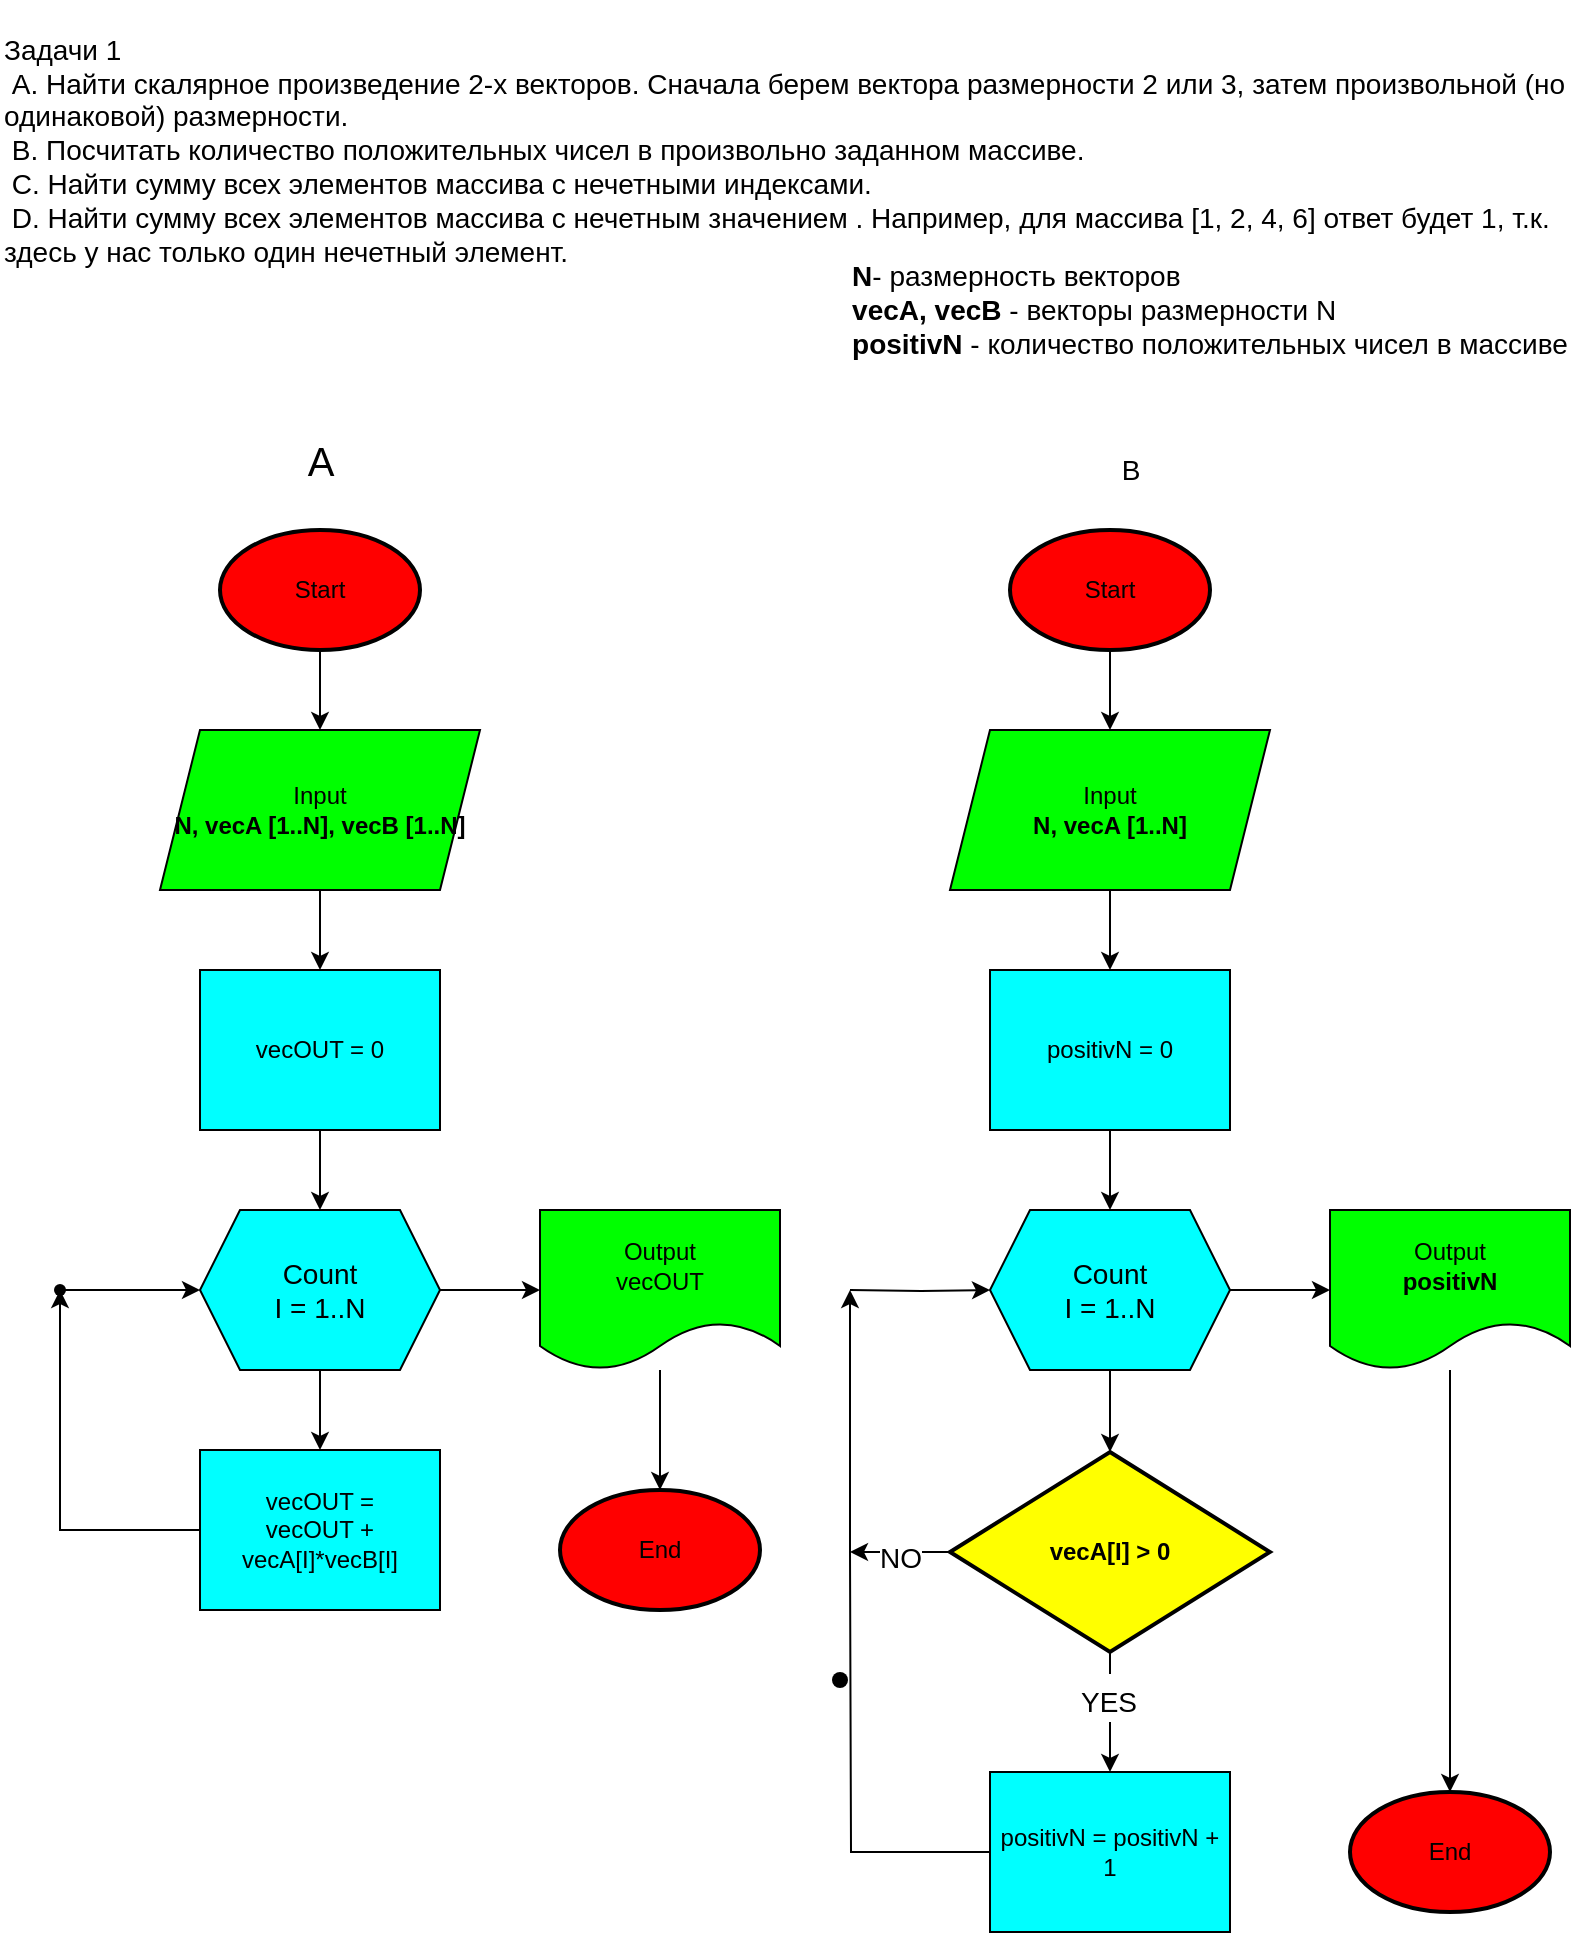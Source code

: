 <mxfile version="20.2.2" type="github">
  <diagram id="C5RBs43oDa-KdzZeNtuy" name="Page-1">
    <mxGraphModel dx="1695" dy="955" grid="1" gridSize="10" guides="1" tooltips="1" connect="1" arrows="1" fold="1" page="1" pageScale="1" pageWidth="827" pageHeight="1169" math="0" shadow="0">
      <root>
        <mxCell id="WIyWlLk6GJQsqaUBKTNV-0" />
        <mxCell id="WIyWlLk6GJQsqaUBKTNV-1" parent="WIyWlLk6GJQsqaUBKTNV-0" />
        <mxCell id="s0az6aumU0_sVPZmCAAS-11" value="" style="edgeStyle=orthogonalEdgeStyle;rounded=0;orthogonalLoop=1;jettySize=auto;html=1;fontFamily=Helvetica;fontSize=14;" edge="1" parent="WIyWlLk6GJQsqaUBKTNV-1" source="bkmcW2qwPOxSgzUlpzTJ-0" target="VKYqEhsGUvJdusKVCXXP-2">
          <mxGeometry relative="1" as="geometry" />
        </mxCell>
        <mxCell id="bkmcW2qwPOxSgzUlpzTJ-0" value="Start" style="strokeWidth=2;html=1;shape=mxgraph.flowchart.start_1;whiteSpace=wrap;fillColor=#FF0000;" parent="WIyWlLk6GJQsqaUBKTNV-1" vertex="1">
          <mxGeometry x="120" y="275" width="100" height="60" as="geometry" />
        </mxCell>
        <mxCell id="s0az6aumU0_sVPZmCAAS-13" value="" style="edgeStyle=orthogonalEdgeStyle;rounded=0;orthogonalLoop=1;jettySize=auto;html=1;fontFamily=Helvetica;fontSize=14;" edge="1" parent="WIyWlLk6GJQsqaUBKTNV-1" source="bkmcW2qwPOxSgzUlpzTJ-5" target="s0az6aumU0_sVPZmCAAS-9">
          <mxGeometry relative="1" as="geometry" />
        </mxCell>
        <mxCell id="bkmcW2qwPOxSgzUlpzTJ-5" value="&lt;div&gt;vecOUT = 0&lt;br&gt;&lt;/div&gt;" style="rounded=0;whiteSpace=wrap;html=1;fillColor=#00FFFF;" parent="WIyWlLk6GJQsqaUBKTNV-1" vertex="1">
          <mxGeometry x="110" y="495" width="120" height="80" as="geometry" />
        </mxCell>
        <mxCell id="bkmcW2qwPOxSgzUlpzTJ-13" value="End" style="strokeWidth=2;html=1;shape=mxgraph.flowchart.start_1;whiteSpace=wrap;fillColor=#FF0000;" parent="WIyWlLk6GJQsqaUBKTNV-1" vertex="1">
          <mxGeometry x="290" y="755" width="100" height="60" as="geometry" />
        </mxCell>
        <mxCell id="VKYqEhsGUvJdusKVCXXP-0" value="&lt;div style=&quot;font-size: 14px;&quot; align=&quot;justify&quot;&gt;&lt;b&gt;N&lt;/b&gt;- размерность векторов&lt;br style=&quot;font-size: 14px;&quot;&gt;&lt;b&gt;vecA, vecB &lt;/b&gt;- векторы размерности N&lt;/div&gt;&lt;div style=&quot;font-size: 14px;&quot; align=&quot;justify&quot;&gt;&lt;b&gt;positivN &lt;/b&gt;- количество положительных чисел в массиве&lt;br&gt;&lt;/div&gt;" style="text;html=1;strokeColor=none;fillColor=none;align=center;verticalAlign=middle;whiteSpace=wrap;rounded=0;fontFamily=Helvetica;fontSize=14;" parent="WIyWlLk6GJQsqaUBKTNV-1" vertex="1">
          <mxGeometry x="430" y="140" width="370" height="50" as="geometry" />
        </mxCell>
        <mxCell id="s0az6aumU0_sVPZmCAAS-12" value="" style="edgeStyle=orthogonalEdgeStyle;rounded=0;orthogonalLoop=1;jettySize=auto;html=1;fontFamily=Helvetica;fontSize=14;" edge="1" parent="WIyWlLk6GJQsqaUBKTNV-1" source="VKYqEhsGUvJdusKVCXXP-2" target="bkmcW2qwPOxSgzUlpzTJ-5">
          <mxGeometry relative="1" as="geometry" />
        </mxCell>
        <mxCell id="VKYqEhsGUvJdusKVCXXP-2" value="&lt;div&gt;Input&lt;/div&gt;&lt;div&gt;&lt;b&gt;N, vecA [1..N], vecB [1..N]&lt;/b&gt;&lt;b&gt;&lt;br&gt;&lt;/b&gt;&lt;/div&gt;" style="shape=parallelogram;perimeter=parallelogramPerimeter;whiteSpace=wrap;html=1;fixedSize=1;fillColor=#00FF00;" parent="WIyWlLk6GJQsqaUBKTNV-1" vertex="1">
          <mxGeometry x="90" y="375" width="160" height="80" as="geometry" />
        </mxCell>
        <mxCell id="s0az6aumU0_sVPZmCAAS-39" value="" style="edgeStyle=orthogonalEdgeStyle;rounded=0;orthogonalLoop=1;jettySize=auto;html=1;fontFamily=Helvetica;fontSize=20;" edge="1" parent="WIyWlLk6GJQsqaUBKTNV-1" source="VKYqEhsGUvJdusKVCXXP-14" target="s0az6aumU0_sVPZmCAAS-34">
          <mxGeometry relative="1" as="geometry" />
        </mxCell>
        <mxCell id="s0az6aumU0_sVPZmCAAS-40" value="&lt;font style=&quot;font-size: 14px;&quot;&gt;YES&lt;/font&gt;" style="edgeLabel;html=1;align=center;verticalAlign=middle;resizable=0;points=[];fontSize=20;fontFamily=Helvetica;" vertex="1" connectable="0" parent="s0az6aumU0_sVPZmCAAS-39">
          <mxGeometry x="-0.281" y="-1" relative="1" as="geometry">
            <mxPoint as="offset" />
          </mxGeometry>
        </mxCell>
        <mxCell id="s0az6aumU0_sVPZmCAAS-42" value="&lt;font style=&quot;font-size: 14px;&quot;&gt;NO&lt;/font&gt;" style="edgeStyle=orthogonalEdgeStyle;rounded=0;orthogonalLoop=1;jettySize=auto;html=1;fontFamily=Helvetica;fontSize=20;" edge="1" parent="WIyWlLk6GJQsqaUBKTNV-1" source="VKYqEhsGUvJdusKVCXXP-14">
          <mxGeometry relative="1" as="geometry">
            <mxPoint x="435" y="786" as="targetPoint" />
          </mxGeometry>
        </mxCell>
        <mxCell id="VKYqEhsGUvJdusKVCXXP-14" value="&lt;b&gt;vecA[I] &amp;gt; 0&lt;br&gt;&lt;/b&gt;" style="strokeWidth=2;html=1;shape=mxgraph.flowchart.decision;whiteSpace=wrap;labelBackgroundColor=none;fontColor=default;fillColor=#FFFF00;" parent="WIyWlLk6GJQsqaUBKTNV-1" vertex="1">
          <mxGeometry x="485" y="736" width="160" height="100" as="geometry" />
        </mxCell>
        <mxCell id="s0az6aumU0_sVPZmCAAS-19" value="" style="edgeStyle=orthogonalEdgeStyle;rounded=0;orthogonalLoop=1;jettySize=auto;html=1;fontFamily=Helvetica;fontSize=14;" edge="1" parent="WIyWlLk6GJQsqaUBKTNV-1" source="VKYqEhsGUvJdusKVCXXP-15" target="bkmcW2qwPOxSgzUlpzTJ-13">
          <mxGeometry relative="1" as="geometry" />
        </mxCell>
        <mxCell id="VKYqEhsGUvJdusKVCXXP-15" value="&lt;div&gt;Output&lt;/div&gt;&lt;div&gt;vecOUT&lt;br&gt;&lt;/div&gt;" style="shape=document;whiteSpace=wrap;html=1;boundedLbl=1;fillColor=#00FF00;" parent="WIyWlLk6GJQsqaUBKTNV-1" vertex="1">
          <mxGeometry x="280" y="615" width="120" height="80" as="geometry" />
        </mxCell>
        <mxCell id="s0az6aumU0_sVPZmCAAS-1" value="&lt;font face=&quot;Helvetica&quot;&gt;Задачи 1&lt;br&gt;&lt;span style=&quot;white-space: pre;&quot;&gt;	&lt;/span&gt;A. Найти скалярное произведение 2-х векторов. Сначала берем вектора размерности 2 или 3, затем произвольной (но одинаковой) размерности.&lt;br&gt;&lt;span style=&quot;white-space: pre;&quot;&gt;	&lt;/span&gt;B. Посчитать количество положительных чисел в произвольно заданном массиве.&lt;br&gt;&lt;span style=&quot;white-space: pre;&quot;&gt;	&lt;/span&gt;C. Найти сумму всех элементов массива с нечетными индексами.&lt;br&gt;&lt;span style=&quot;white-space: pre;&quot;&gt;	&lt;/span&gt;D. Найти сумму всех элементов массива с нечетным значением . Например, для массива [1, 2, 4, 6] ответ будет 1, т.к. здесь у нас только один нечетный элемент.&lt;/font&gt;" style="text;html=1;strokeColor=none;fillColor=none;align=left;verticalAlign=middle;whiteSpace=wrap;rounded=0;fontSize=14;" vertex="1" parent="WIyWlLk6GJQsqaUBKTNV-1">
          <mxGeometry x="10" y="10" width="790" height="150" as="geometry" />
        </mxCell>
        <mxCell id="s0az6aumU0_sVPZmCAAS-8" value="" style="shape=image;verticalLabelPosition=bottom;labelBackgroundColor=default;verticalAlign=top;aspect=fixed;imageAspect=0;image=https://cf3.ppt-online.org/files3/slide/h/h4YnWBOAXGS1Z7acL6PIfHM0s3dEpgQ9rj5uJK/slide-0.jpg;" vertex="1" parent="WIyWlLk6GJQsqaUBKTNV-1">
          <mxGeometry x="234" y="455" width="190" height="142.13" as="geometry" />
        </mxCell>
        <mxCell id="s0az6aumU0_sVPZmCAAS-14" value="" style="edgeStyle=orthogonalEdgeStyle;rounded=0;orthogonalLoop=1;jettySize=auto;html=1;fontFamily=Helvetica;fontSize=14;" edge="1" parent="WIyWlLk6GJQsqaUBKTNV-1" source="s0az6aumU0_sVPZmCAAS-9" target="s0az6aumU0_sVPZmCAAS-10">
          <mxGeometry relative="1" as="geometry" />
        </mxCell>
        <mxCell id="s0az6aumU0_sVPZmCAAS-18" value="" style="edgeStyle=orthogonalEdgeStyle;rounded=0;orthogonalLoop=1;jettySize=auto;html=1;fontFamily=Helvetica;fontSize=14;" edge="1" parent="WIyWlLk6GJQsqaUBKTNV-1" source="s0az6aumU0_sVPZmCAAS-9" target="VKYqEhsGUvJdusKVCXXP-15">
          <mxGeometry relative="1" as="geometry" />
        </mxCell>
        <mxCell id="s0az6aumU0_sVPZmCAAS-9" value="&lt;div&gt;Count&lt;/div&gt;&lt;div&gt;I = 1..N&lt;br&gt;&lt;/div&gt;" style="shape=hexagon;perimeter=hexagonPerimeter2;whiteSpace=wrap;html=1;fixedSize=1;fontFamily=Helvetica;fontSize=14;fillColor=#00FFFF;" vertex="1" parent="WIyWlLk6GJQsqaUBKTNV-1">
          <mxGeometry x="110" y="615" width="120" height="80" as="geometry" />
        </mxCell>
        <mxCell id="s0az6aumU0_sVPZmCAAS-16" value="" style="edgeStyle=orthogonalEdgeStyle;rounded=0;orthogonalLoop=1;jettySize=auto;html=1;fontFamily=Helvetica;fontSize=14;" edge="1" parent="WIyWlLk6GJQsqaUBKTNV-1" source="s0az6aumU0_sVPZmCAAS-10" target="s0az6aumU0_sVPZmCAAS-15">
          <mxGeometry relative="1" as="geometry" />
        </mxCell>
        <mxCell id="s0az6aumU0_sVPZmCAAS-10" value="&lt;div&gt;vecOUT = &lt;br&gt;&lt;/div&gt;vecOUT + vecA[I]*vecB[I]" style="rounded=0;whiteSpace=wrap;html=1;fillColor=#00FFFF;" vertex="1" parent="WIyWlLk6GJQsqaUBKTNV-1">
          <mxGeometry x="110" y="735" width="120" height="80" as="geometry" />
        </mxCell>
        <mxCell id="s0az6aumU0_sVPZmCAAS-17" value="" style="edgeStyle=orthogonalEdgeStyle;rounded=0;orthogonalLoop=1;jettySize=auto;html=1;fontFamily=Helvetica;fontSize=14;" edge="1" parent="WIyWlLk6GJQsqaUBKTNV-1" source="s0az6aumU0_sVPZmCAAS-15" target="s0az6aumU0_sVPZmCAAS-9">
          <mxGeometry relative="1" as="geometry" />
        </mxCell>
        <mxCell id="s0az6aumU0_sVPZmCAAS-15" value="" style="shape=waypoint;sketch=0;size=6;pointerEvents=1;points=[];fillColor=#00FFFF;resizable=0;rotatable=0;perimeter=centerPerimeter;snapToPoint=1;rounded=0;" vertex="1" parent="WIyWlLk6GJQsqaUBKTNV-1">
          <mxGeometry x="20" y="635" width="40" height="40" as="geometry" />
        </mxCell>
        <mxCell id="s0az6aumU0_sVPZmCAAS-20" value="&lt;font style=&quot;font-size: 20px;&quot;&gt;A&lt;/font&gt;" style="text;html=1;align=center;verticalAlign=middle;resizable=0;points=[];autosize=1;strokeColor=none;fillColor=none;fontSize=14;fontFamily=Helvetica;" vertex="1" parent="WIyWlLk6GJQsqaUBKTNV-1">
          <mxGeometry x="150" y="220" width="40" height="40" as="geometry" />
        </mxCell>
        <mxCell id="s0az6aumU0_sVPZmCAAS-21" value="" style="edgeStyle=orthogonalEdgeStyle;rounded=0;orthogonalLoop=1;jettySize=auto;html=1;fontFamily=Helvetica;fontSize=14;" edge="1" source="s0az6aumU0_sVPZmCAAS-22" target="s0az6aumU0_sVPZmCAAS-27" parent="WIyWlLk6GJQsqaUBKTNV-1">
          <mxGeometry relative="1" as="geometry" />
        </mxCell>
        <mxCell id="s0az6aumU0_sVPZmCAAS-22" value="Start" style="strokeWidth=2;html=1;shape=mxgraph.flowchart.start_1;whiteSpace=wrap;fillColor=#FF0000;" vertex="1" parent="WIyWlLk6GJQsqaUBKTNV-1">
          <mxGeometry x="515" y="275" width="100" height="60" as="geometry" />
        </mxCell>
        <mxCell id="s0az6aumU0_sVPZmCAAS-23" value="" style="edgeStyle=orthogonalEdgeStyle;rounded=0;orthogonalLoop=1;jettySize=auto;html=1;fontFamily=Helvetica;fontSize=14;" edge="1" source="s0az6aumU0_sVPZmCAAS-24" target="s0az6aumU0_sVPZmCAAS-32" parent="WIyWlLk6GJQsqaUBKTNV-1">
          <mxGeometry relative="1" as="geometry" />
        </mxCell>
        <mxCell id="s0az6aumU0_sVPZmCAAS-24" value="&lt;div&gt;positivN = 0&lt;br&gt;&lt;/div&gt;" style="rounded=0;whiteSpace=wrap;html=1;fillColor=#00FFFF;" vertex="1" parent="WIyWlLk6GJQsqaUBKTNV-1">
          <mxGeometry x="505" y="495" width="120" height="80" as="geometry" />
        </mxCell>
        <mxCell id="s0az6aumU0_sVPZmCAAS-25" value="End" style="strokeWidth=2;html=1;shape=mxgraph.flowchart.start_1;whiteSpace=wrap;fillColor=#FF0000;" vertex="1" parent="WIyWlLk6GJQsqaUBKTNV-1">
          <mxGeometry x="685" y="906" width="100" height="60" as="geometry" />
        </mxCell>
        <mxCell id="s0az6aumU0_sVPZmCAAS-26" value="" style="edgeStyle=orthogonalEdgeStyle;rounded=0;orthogonalLoop=1;jettySize=auto;html=1;fontFamily=Helvetica;fontSize=14;" edge="1" source="s0az6aumU0_sVPZmCAAS-27" target="s0az6aumU0_sVPZmCAAS-24" parent="WIyWlLk6GJQsqaUBKTNV-1">
          <mxGeometry relative="1" as="geometry" />
        </mxCell>
        <mxCell id="s0az6aumU0_sVPZmCAAS-27" value="&lt;div&gt;Input&lt;/div&gt;&lt;div&gt;&lt;b&gt;N, vecA [1..N]&lt;/b&gt;&lt;b&gt;&lt;br&gt;&lt;/b&gt;&lt;/div&gt;" style="shape=parallelogram;perimeter=parallelogramPerimeter;whiteSpace=wrap;html=1;fixedSize=1;fillColor=#00FF00;" vertex="1" parent="WIyWlLk6GJQsqaUBKTNV-1">
          <mxGeometry x="485" y="375" width="160" height="80" as="geometry" />
        </mxCell>
        <mxCell id="s0az6aumU0_sVPZmCAAS-28" value="" style="edgeStyle=orthogonalEdgeStyle;rounded=0;orthogonalLoop=1;jettySize=auto;html=1;fontFamily=Helvetica;fontSize=14;" edge="1" source="s0az6aumU0_sVPZmCAAS-29" target="s0az6aumU0_sVPZmCAAS-25" parent="WIyWlLk6GJQsqaUBKTNV-1">
          <mxGeometry relative="1" as="geometry" />
        </mxCell>
        <mxCell id="s0az6aumU0_sVPZmCAAS-29" value="&lt;div&gt;Output&lt;/div&gt;&lt;div&gt;&lt;b&gt;positivN&lt;/b&gt;&lt;/div&gt;" style="shape=document;whiteSpace=wrap;html=1;boundedLbl=1;fillColor=#00FF00;" vertex="1" parent="WIyWlLk6GJQsqaUBKTNV-1">
          <mxGeometry x="675" y="615" width="120" height="80" as="geometry" />
        </mxCell>
        <mxCell id="s0az6aumU0_sVPZmCAAS-31" value="" style="edgeStyle=orthogonalEdgeStyle;rounded=0;orthogonalLoop=1;jettySize=auto;html=1;fontFamily=Helvetica;fontSize=14;" edge="1" source="s0az6aumU0_sVPZmCAAS-32" target="s0az6aumU0_sVPZmCAAS-29" parent="WIyWlLk6GJQsqaUBKTNV-1">
          <mxGeometry relative="1" as="geometry" />
        </mxCell>
        <mxCell id="s0az6aumU0_sVPZmCAAS-38" value="" style="edgeStyle=orthogonalEdgeStyle;rounded=0;orthogonalLoop=1;jettySize=auto;html=1;fontFamily=Helvetica;fontSize=20;" edge="1" parent="WIyWlLk6GJQsqaUBKTNV-1" source="s0az6aumU0_sVPZmCAAS-32" target="VKYqEhsGUvJdusKVCXXP-14">
          <mxGeometry relative="1" as="geometry" />
        </mxCell>
        <mxCell id="s0az6aumU0_sVPZmCAAS-32" value="&lt;div&gt;Count&lt;/div&gt;&lt;div&gt;I = 1..N&lt;br&gt;&lt;/div&gt;" style="shape=hexagon;perimeter=hexagonPerimeter2;whiteSpace=wrap;html=1;fixedSize=1;fontFamily=Helvetica;fontSize=14;fillColor=#00FFFF;" vertex="1" parent="WIyWlLk6GJQsqaUBKTNV-1">
          <mxGeometry x="505" y="615" width="120" height="80" as="geometry" />
        </mxCell>
        <mxCell id="s0az6aumU0_sVPZmCAAS-33" value="" style="edgeStyle=orthogonalEdgeStyle;rounded=0;orthogonalLoop=1;jettySize=auto;html=1;fontFamily=Helvetica;fontSize=14;startArrow=none;" edge="1" parent="WIyWlLk6GJQsqaUBKTNV-1">
          <mxGeometry relative="1" as="geometry">
            <mxPoint x="435" y="786" as="sourcePoint" />
            <mxPoint x="435" y="655" as="targetPoint" />
            <Array as="points">
              <mxPoint x="435" y="726" />
              <mxPoint x="435" y="726" />
            </Array>
          </mxGeometry>
        </mxCell>
        <mxCell id="s0az6aumU0_sVPZmCAAS-34" value="&lt;div&gt;positivN = positivN + 1&lt;br&gt;&lt;/div&gt;" style="rounded=0;whiteSpace=wrap;html=1;fillColor=#00FFFF;" vertex="1" parent="WIyWlLk6GJQsqaUBKTNV-1">
          <mxGeometry x="505" y="896" width="120" height="80" as="geometry" />
        </mxCell>
        <mxCell id="s0az6aumU0_sVPZmCAAS-35" value="" style="edgeStyle=orthogonalEdgeStyle;rounded=0;orthogonalLoop=1;jettySize=auto;html=1;fontFamily=Helvetica;fontSize=14;" edge="1" target="s0az6aumU0_sVPZmCAAS-32" parent="WIyWlLk6GJQsqaUBKTNV-1">
          <mxGeometry relative="1" as="geometry">
            <mxPoint x="435" y="655" as="sourcePoint" />
          </mxGeometry>
        </mxCell>
        <mxCell id="s0az6aumU0_sVPZmCAAS-37" value="B" style="text;html=1;align=center;verticalAlign=middle;resizable=0;points=[];autosize=1;strokeColor=none;fillColor=none;fontSize=14;fontFamily=Helvetica;" vertex="1" parent="WIyWlLk6GJQsqaUBKTNV-1">
          <mxGeometry x="560" y="230" width="30" height="30" as="geometry" />
        </mxCell>
        <mxCell id="s0az6aumU0_sVPZmCAAS-41" value="" style="shape=waypoint;sketch=0;size=6;pointerEvents=1;points=[];fillColor=#FFFF00;resizable=0;rotatable=0;perimeter=centerPerimeter;snapToPoint=1;strokeWidth=2;labelBackgroundColor=none;" vertex="1" parent="WIyWlLk6GJQsqaUBKTNV-1">
          <mxGeometry x="410" y="830" width="40" height="40" as="geometry" />
        </mxCell>
        <mxCell id="s0az6aumU0_sVPZmCAAS-43" value="" style="edgeStyle=orthogonalEdgeStyle;rounded=0;orthogonalLoop=1;jettySize=auto;html=1;fontFamily=Helvetica;fontSize=14;endArrow=none;" edge="1" parent="WIyWlLk6GJQsqaUBKTNV-1" source="s0az6aumU0_sVPZmCAAS-34">
          <mxGeometry relative="1" as="geometry">
            <mxPoint x="505" y="936.0" as="sourcePoint" />
            <mxPoint x="435" y="786" as="targetPoint" />
          </mxGeometry>
        </mxCell>
      </root>
    </mxGraphModel>
  </diagram>
</mxfile>
